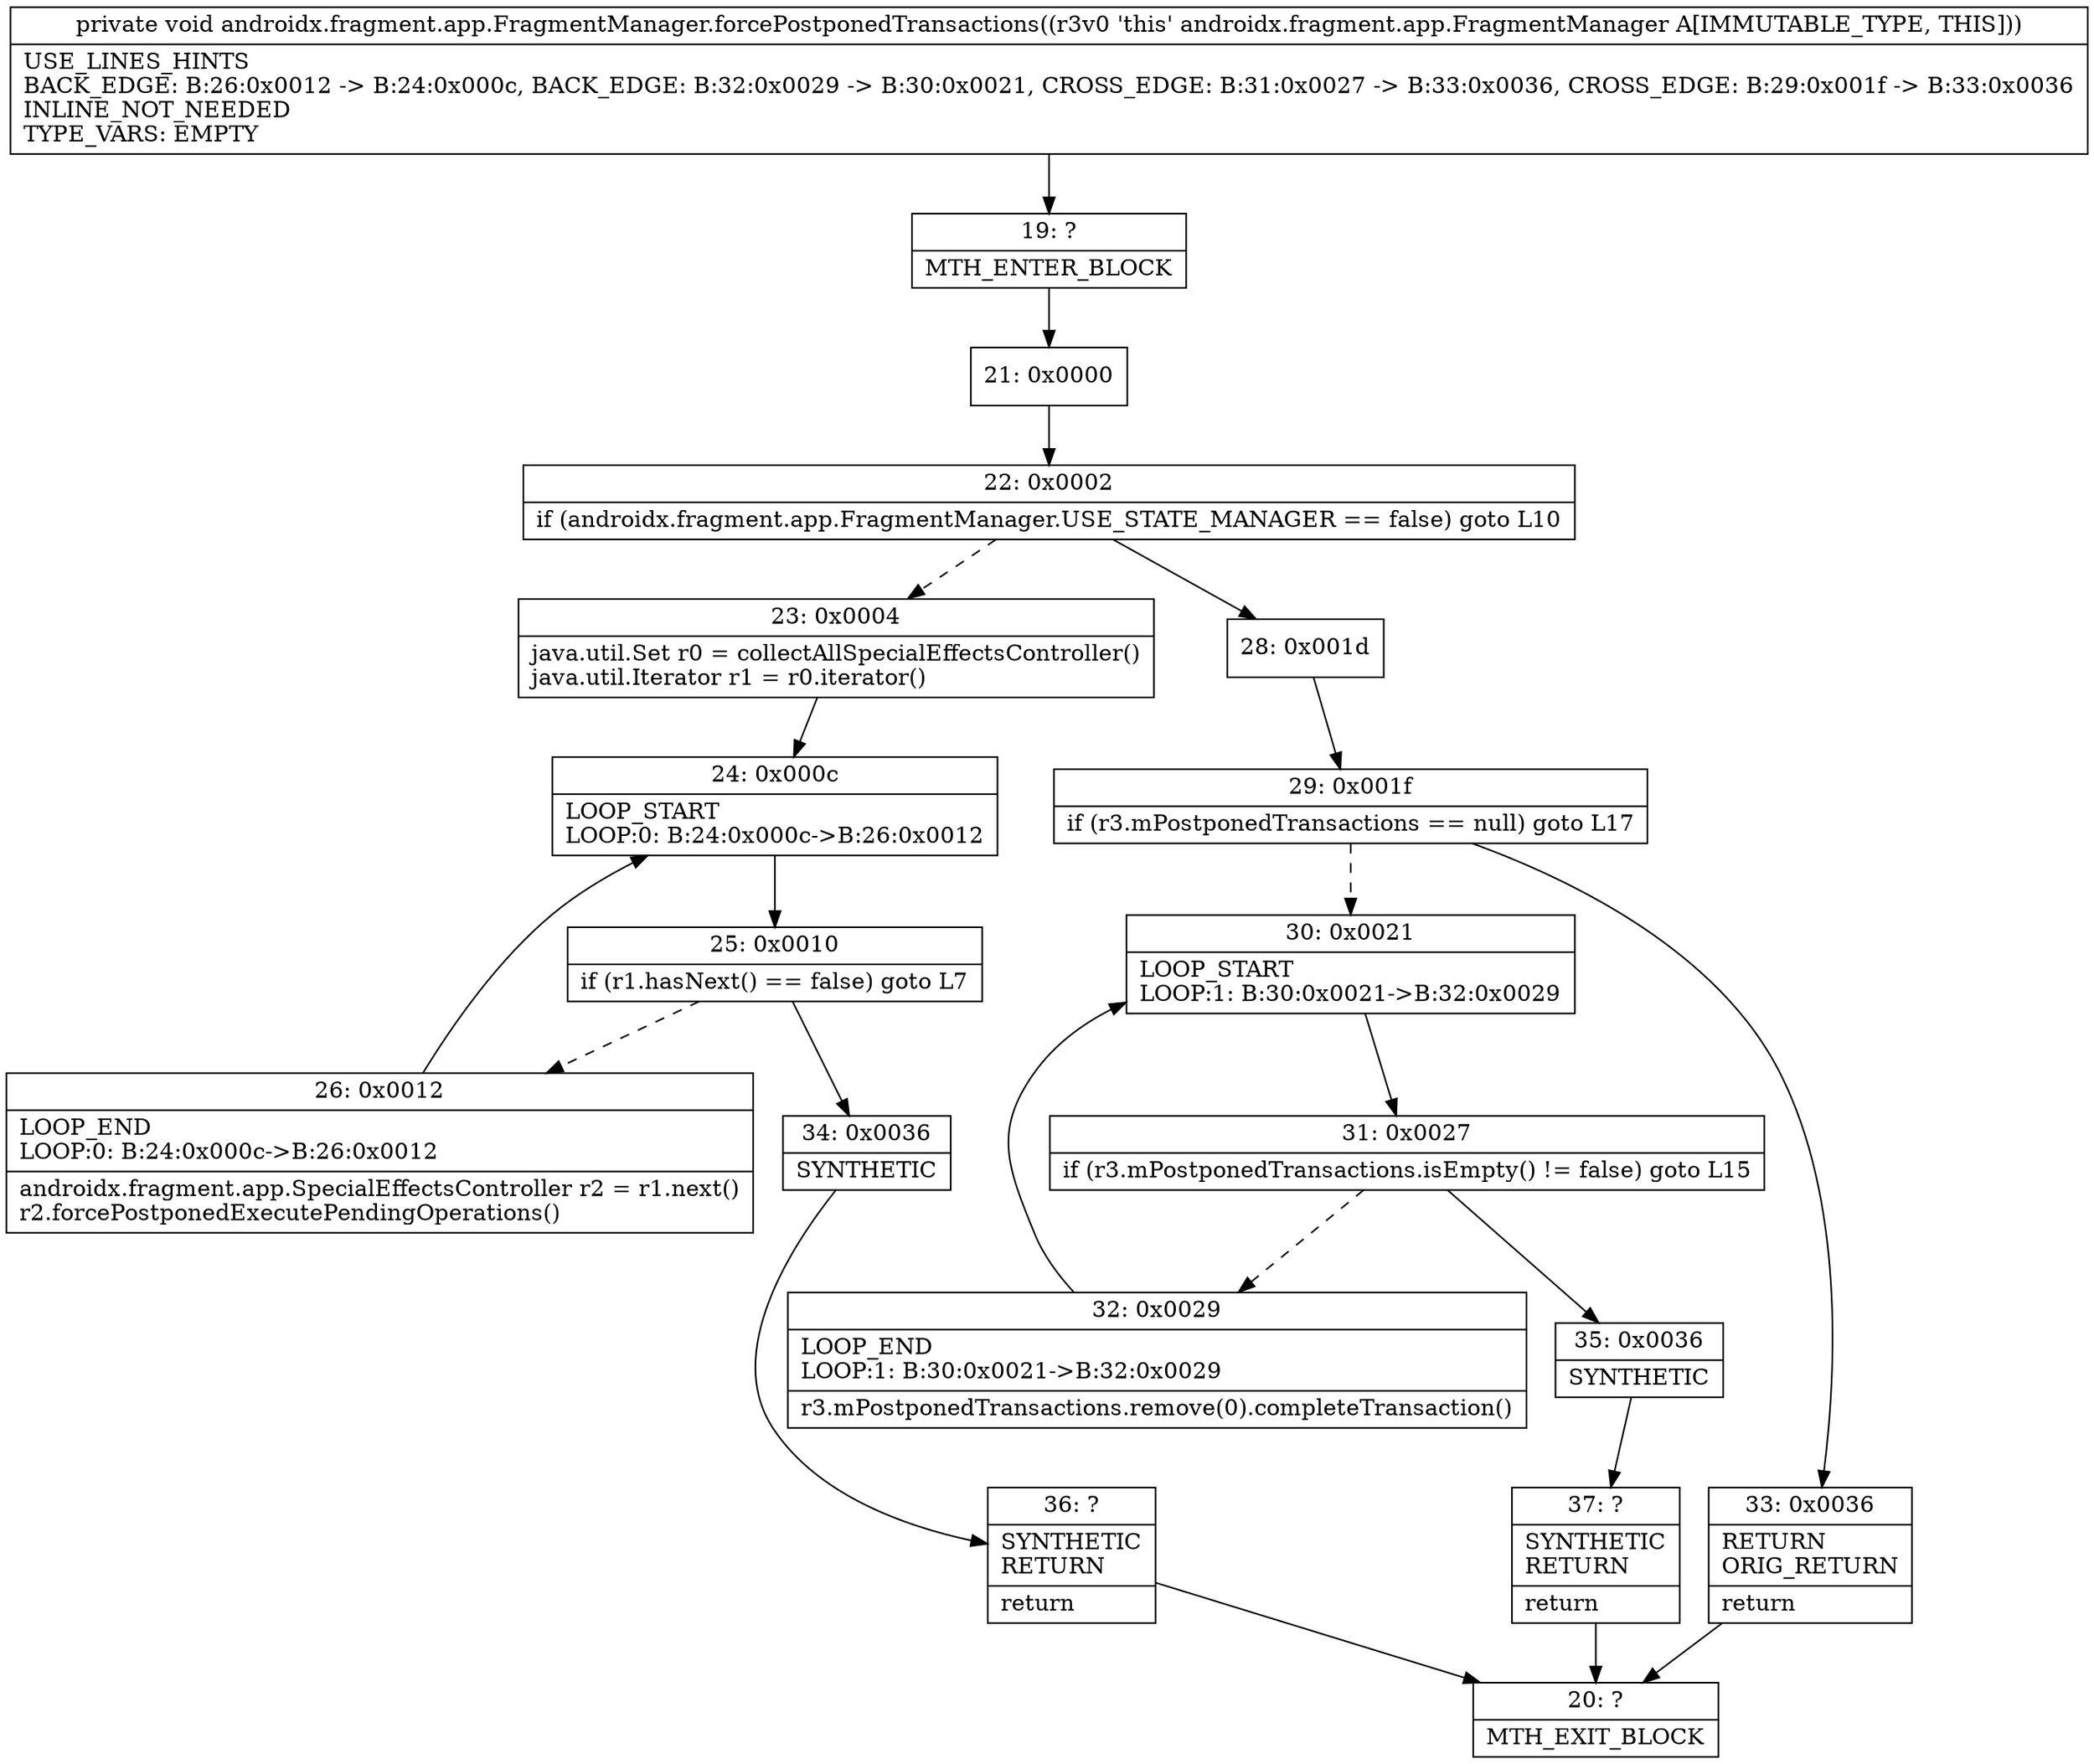 digraph "CFG forandroidx.fragment.app.FragmentManager.forcePostponedTransactions()V" {
Node_19 [shape=record,label="{19\:\ ?|MTH_ENTER_BLOCK\l}"];
Node_21 [shape=record,label="{21\:\ 0x0000}"];
Node_22 [shape=record,label="{22\:\ 0x0002|if (androidx.fragment.app.FragmentManager.USE_STATE_MANAGER == false) goto L10\l}"];
Node_23 [shape=record,label="{23\:\ 0x0004|java.util.Set r0 = collectAllSpecialEffectsController()\ljava.util.Iterator r1 = r0.iterator()\l}"];
Node_24 [shape=record,label="{24\:\ 0x000c|LOOP_START\lLOOP:0: B:24:0x000c\-\>B:26:0x0012\l}"];
Node_25 [shape=record,label="{25\:\ 0x0010|if (r1.hasNext() == false) goto L7\l}"];
Node_26 [shape=record,label="{26\:\ 0x0012|LOOP_END\lLOOP:0: B:24:0x000c\-\>B:26:0x0012\l|androidx.fragment.app.SpecialEffectsController r2 = r1.next()\lr2.forcePostponedExecutePendingOperations()\l}"];
Node_34 [shape=record,label="{34\:\ 0x0036|SYNTHETIC\l}"];
Node_36 [shape=record,label="{36\:\ ?|SYNTHETIC\lRETURN\l|return\l}"];
Node_20 [shape=record,label="{20\:\ ?|MTH_EXIT_BLOCK\l}"];
Node_28 [shape=record,label="{28\:\ 0x001d}"];
Node_29 [shape=record,label="{29\:\ 0x001f|if (r3.mPostponedTransactions == null) goto L17\l}"];
Node_30 [shape=record,label="{30\:\ 0x0021|LOOP_START\lLOOP:1: B:30:0x0021\-\>B:32:0x0029\l}"];
Node_31 [shape=record,label="{31\:\ 0x0027|if (r3.mPostponedTransactions.isEmpty() != false) goto L15\l}"];
Node_32 [shape=record,label="{32\:\ 0x0029|LOOP_END\lLOOP:1: B:30:0x0021\-\>B:32:0x0029\l|r3.mPostponedTransactions.remove(0).completeTransaction()\l}"];
Node_35 [shape=record,label="{35\:\ 0x0036|SYNTHETIC\l}"];
Node_37 [shape=record,label="{37\:\ ?|SYNTHETIC\lRETURN\l|return\l}"];
Node_33 [shape=record,label="{33\:\ 0x0036|RETURN\lORIG_RETURN\l|return\l}"];
MethodNode[shape=record,label="{private void androidx.fragment.app.FragmentManager.forcePostponedTransactions((r3v0 'this' androidx.fragment.app.FragmentManager A[IMMUTABLE_TYPE, THIS]))  | USE_LINES_HINTS\lBACK_EDGE: B:26:0x0012 \-\> B:24:0x000c, BACK_EDGE: B:32:0x0029 \-\> B:30:0x0021, CROSS_EDGE: B:31:0x0027 \-\> B:33:0x0036, CROSS_EDGE: B:29:0x001f \-\> B:33:0x0036\lINLINE_NOT_NEEDED\lTYPE_VARS: EMPTY\l}"];
MethodNode -> Node_19;Node_19 -> Node_21;
Node_21 -> Node_22;
Node_22 -> Node_23[style=dashed];
Node_22 -> Node_28;
Node_23 -> Node_24;
Node_24 -> Node_25;
Node_25 -> Node_26[style=dashed];
Node_25 -> Node_34;
Node_26 -> Node_24;
Node_34 -> Node_36;
Node_36 -> Node_20;
Node_28 -> Node_29;
Node_29 -> Node_30[style=dashed];
Node_29 -> Node_33;
Node_30 -> Node_31;
Node_31 -> Node_32[style=dashed];
Node_31 -> Node_35;
Node_32 -> Node_30;
Node_35 -> Node_37;
Node_37 -> Node_20;
Node_33 -> Node_20;
}

